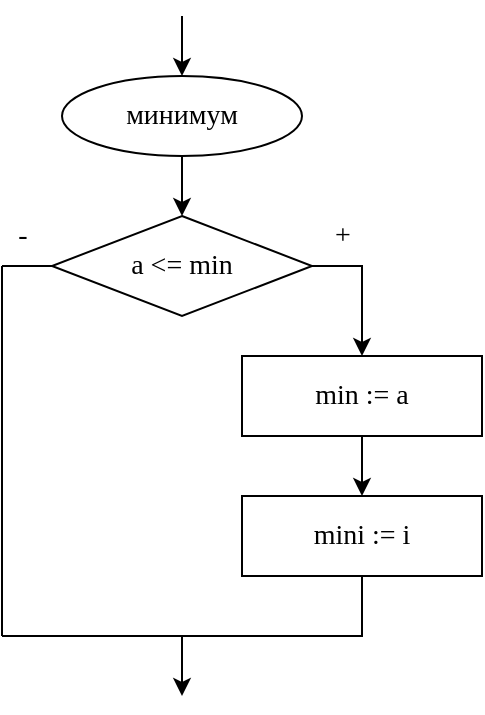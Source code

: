 <mxfile version="13.7.9" type="device"><diagram id="C5RBs43oDa-KdzZeNtuy" name="Page-1"><mxGraphModel dx="460" dy="813" grid="1" gridSize="10" guides="1" tooltips="1" connect="1" arrows="1" fold="1" page="1" pageScale="1" pageWidth="827" pageHeight="1169" math="0" shadow="0"><root><mxCell id="WIyWlLk6GJQsqaUBKTNV-0"/><mxCell id="WIyWlLk6GJQsqaUBKTNV-1" parent="WIyWlLk6GJQsqaUBKTNV-0"/><mxCell id="2YB6n85SwO8abxSOGuEQ-3" style="edgeStyle=orthogonalEdgeStyle;rounded=0;orthogonalLoop=1;jettySize=auto;html=1;exitX=0.5;exitY=1;exitDx=0;exitDy=0;entryX=0.5;entryY=0;entryDx=0;entryDy=0;" parent="WIyWlLk6GJQsqaUBKTNV-1" source="2YB6n85SwO8abxSOGuEQ-0" target="2YB6n85SwO8abxSOGuEQ-2" edge="1"><mxGeometry relative="1" as="geometry"/></mxCell><mxCell id="2YB6n85SwO8abxSOGuEQ-0" value="&lt;font face=&quot;Lucida Console&quot; style=&quot;font-size: 14px&quot;&gt;минимум&lt;/font&gt;" style="ellipse;whiteSpace=wrap;html=1;" parent="WIyWlLk6GJQsqaUBKTNV-1" vertex="1"><mxGeometry x="340" y="120" width="120" height="40" as="geometry"/></mxCell><mxCell id="2YB6n85SwO8abxSOGuEQ-1" value="" style="endArrow=classic;html=1;entryX=0.5;entryY=0;entryDx=0;entryDy=0;" parent="WIyWlLk6GJQsqaUBKTNV-1" target="2YB6n85SwO8abxSOGuEQ-0" edge="1"><mxGeometry width="50" height="50" relative="1" as="geometry"><mxPoint x="400" y="90" as="sourcePoint"/><mxPoint x="440" y="290" as="targetPoint"/></mxGeometry></mxCell><mxCell id="2YB6n85SwO8abxSOGuEQ-5" style="edgeStyle=orthogonalEdgeStyle;rounded=0;orthogonalLoop=1;jettySize=auto;html=1;exitX=1;exitY=0.5;exitDx=0;exitDy=0;entryX=0.5;entryY=0;entryDx=0;entryDy=0;" parent="WIyWlLk6GJQsqaUBKTNV-1" source="2YB6n85SwO8abxSOGuEQ-2" target="2YB6n85SwO8abxSOGuEQ-4" edge="1"><mxGeometry relative="1" as="geometry"/></mxCell><mxCell id="2YB6n85SwO8abxSOGuEQ-2" value="&lt;font style=&quot;font-size: 14px&quot; face=&quot;Lucida Console&quot;&gt;a &amp;lt;= min&lt;/font&gt;" style="rhombus;whiteSpace=wrap;html=1;" parent="WIyWlLk6GJQsqaUBKTNV-1" vertex="1"><mxGeometry x="335" y="190" width="130" height="50" as="geometry"/></mxCell><mxCell id="2YB6n85SwO8abxSOGuEQ-11" style="edgeStyle=orthogonalEdgeStyle;rounded=0;orthogonalLoop=1;jettySize=auto;html=1;exitX=0.5;exitY=1;exitDx=0;exitDy=0;entryX=0.5;entryY=0;entryDx=0;entryDy=0;" parent="WIyWlLk6GJQsqaUBKTNV-1" source="2YB6n85SwO8abxSOGuEQ-4" target="2YB6n85SwO8abxSOGuEQ-10" edge="1"><mxGeometry relative="1" as="geometry"/></mxCell><mxCell id="2YB6n85SwO8abxSOGuEQ-4" value="&lt;font style=&quot;font-size: 14px&quot; face=&quot;Lucida Console&quot;&gt;min := a&lt;/font&gt;" style="rounded=0;whiteSpace=wrap;html=1;" parent="WIyWlLk6GJQsqaUBKTNV-1" vertex="1"><mxGeometry x="430" y="260" width="120" height="40" as="geometry"/></mxCell><mxCell id="2YB6n85SwO8abxSOGuEQ-7" value="" style="endArrow=none;html=1;entryX=0;entryY=0.5;entryDx=0;entryDy=0;" parent="WIyWlLk6GJQsqaUBKTNV-1" target="2YB6n85SwO8abxSOGuEQ-2" edge="1"><mxGeometry width="50" height="50" relative="1" as="geometry"><mxPoint x="310" y="215" as="sourcePoint"/><mxPoint x="440" y="290" as="targetPoint"/></mxGeometry></mxCell><mxCell id="2YB6n85SwO8abxSOGuEQ-8" value="" style="endArrow=none;html=1;" parent="WIyWlLk6GJQsqaUBKTNV-1" edge="1"><mxGeometry width="50" height="50" relative="1" as="geometry"><mxPoint x="310" y="400" as="sourcePoint"/><mxPoint x="310" y="215" as="targetPoint"/></mxGeometry></mxCell><mxCell id="2YB6n85SwO8abxSOGuEQ-9" value="" style="endArrow=none;html=1;" parent="WIyWlLk6GJQsqaUBKTNV-1" edge="1"><mxGeometry width="50" height="50" relative="1" as="geometry"><mxPoint x="310" y="400" as="sourcePoint"/><mxPoint x="400" y="400" as="targetPoint"/></mxGeometry></mxCell><mxCell id="2YB6n85SwO8abxSOGuEQ-12" style="edgeStyle=orthogonalEdgeStyle;rounded=0;orthogonalLoop=1;jettySize=auto;html=1;exitX=0.5;exitY=1;exitDx=0;exitDy=0;" parent="WIyWlLk6GJQsqaUBKTNV-1" source="2YB6n85SwO8abxSOGuEQ-10" edge="1"><mxGeometry relative="1" as="geometry"><mxPoint x="400" y="430" as="targetPoint"/><Array as="points"><mxPoint x="490" y="400"/><mxPoint x="400" y="400"/></Array></mxGeometry></mxCell><mxCell id="2YB6n85SwO8abxSOGuEQ-10" value="&lt;font style=&quot;font-size: 14px&quot; face=&quot;Lucida Console&quot;&gt;mini := i&lt;/font&gt;" style="rounded=0;whiteSpace=wrap;html=1;" parent="WIyWlLk6GJQsqaUBKTNV-1" vertex="1"><mxGeometry x="430" y="330" width="120" height="40" as="geometry"/></mxCell><mxCell id="Fx9eQrAUXeCx3O6fOEfy-0" value="&lt;font face=&quot;Lucida Console&quot; style=&quot;font-size: 14px&quot;&gt;-&lt;/font&gt;" style="text;html=1;align=center;verticalAlign=middle;resizable=0;points=[];autosize=1;" vertex="1" parent="WIyWlLk6GJQsqaUBKTNV-1"><mxGeometry x="310" y="190" width="20" height="20" as="geometry"/></mxCell><mxCell id="Fx9eQrAUXeCx3O6fOEfy-1" value="&lt;font face=&quot;Lucida Console&quot; style=&quot;font-size: 14px&quot;&gt;+&lt;/font&gt;" style="text;html=1;align=center;verticalAlign=middle;resizable=0;points=[];autosize=1;" vertex="1" parent="WIyWlLk6GJQsqaUBKTNV-1"><mxGeometry x="470" y="190" width="20" height="20" as="geometry"/></mxCell></root></mxGraphModel></diagram></mxfile>